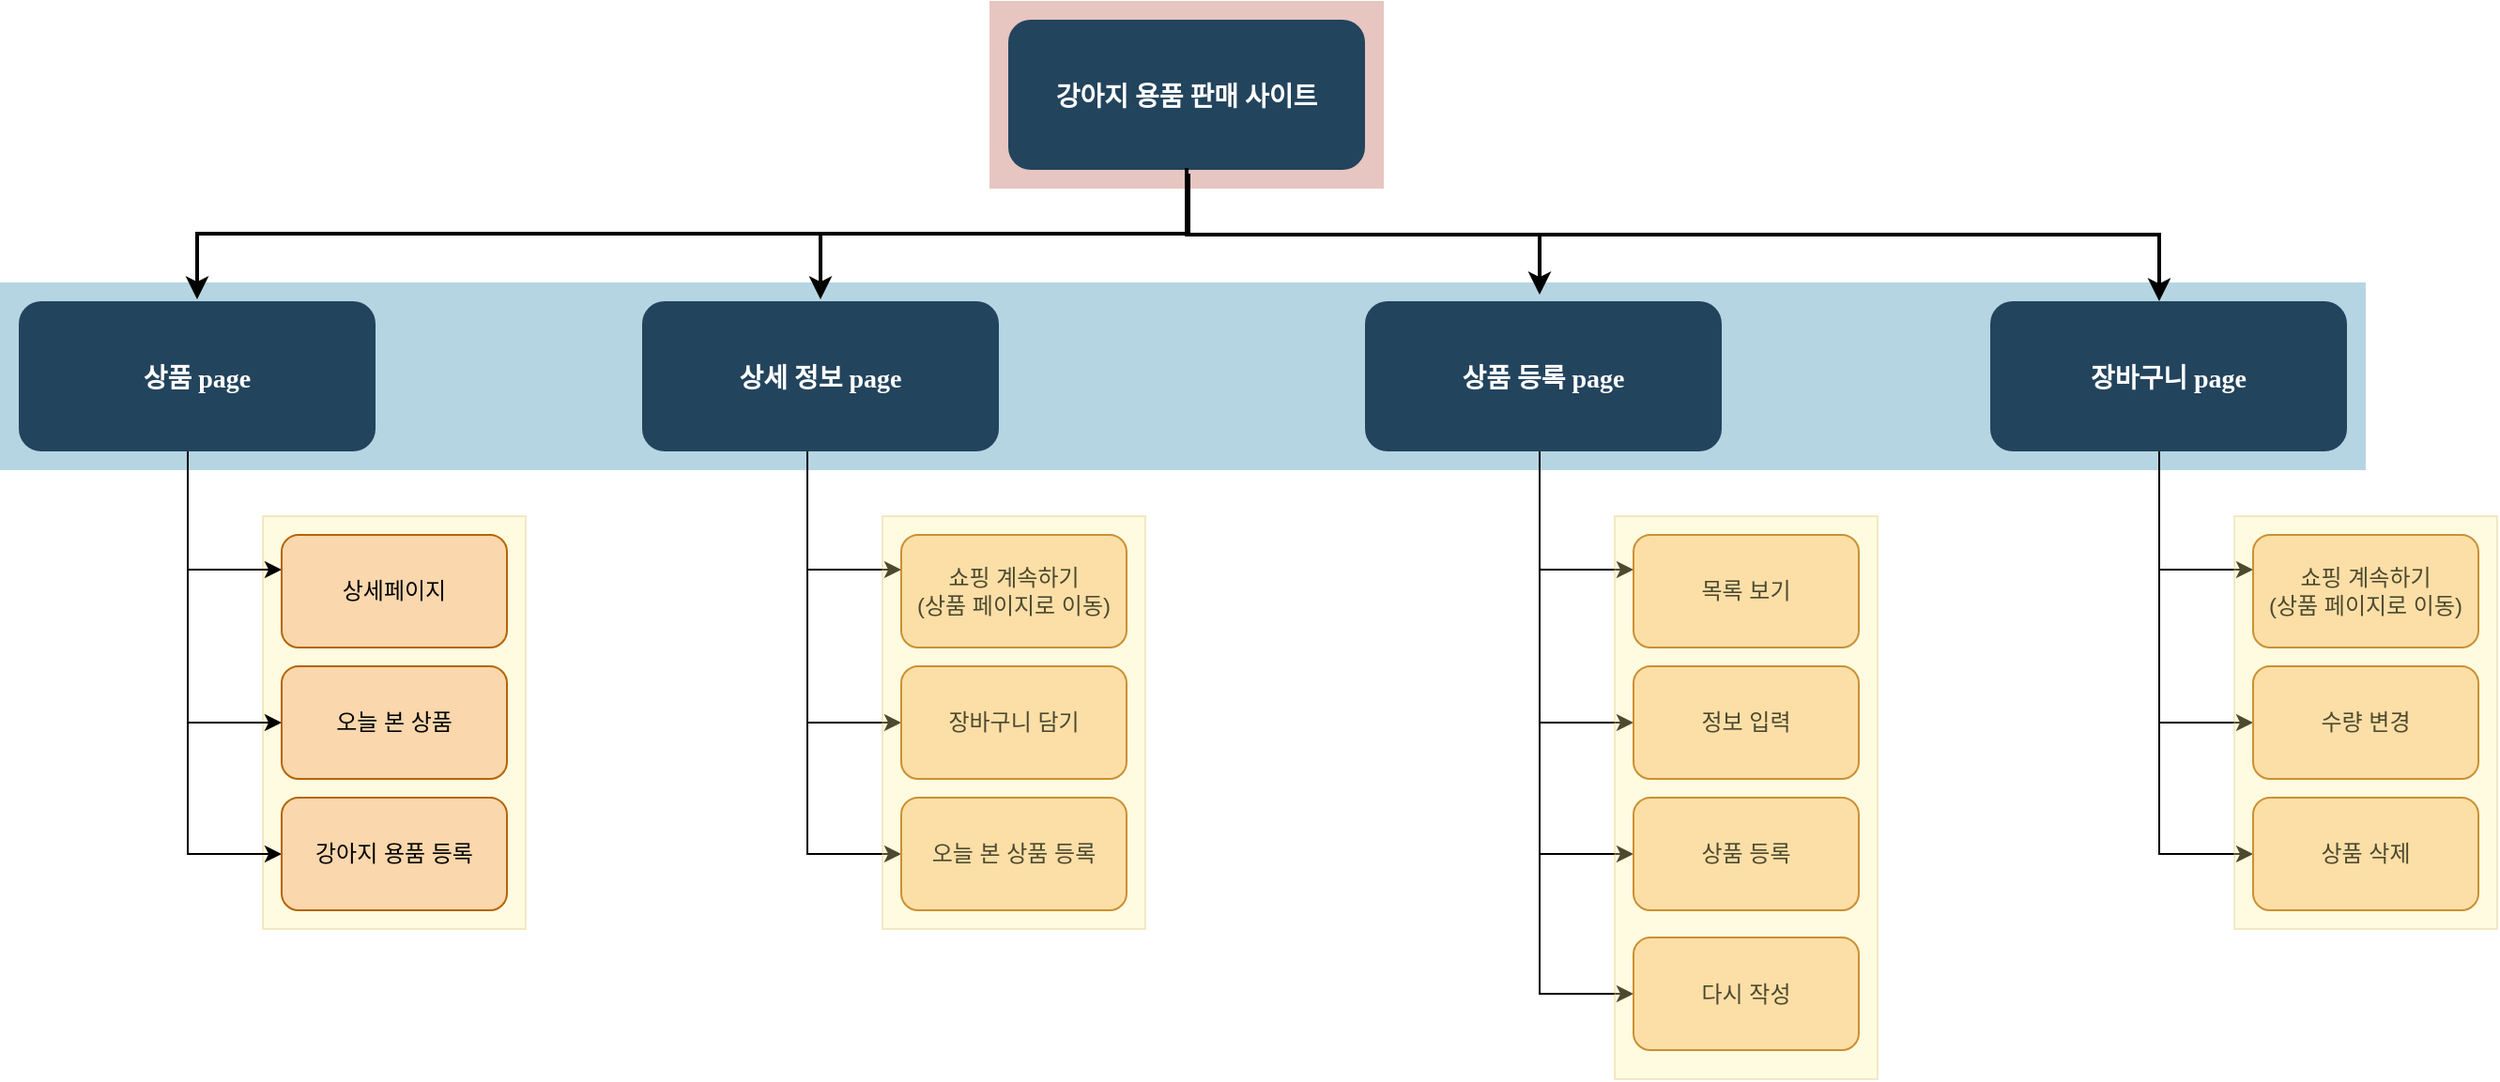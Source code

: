 <mxfile version="20.0.1" type="device"><diagram name="Page-1" id="2c0d36ab-eaac-3732-788b-9136903baeff"><mxGraphModel dx="1673" dy="925" grid="1" gridSize="10" guides="1" tooltips="1" connect="1" arrows="1" fold="1" page="1" pageScale="1.5" pageWidth="1169" pageHeight="827" background="none" math="0" shadow="0"><root><mxCell id="0"/><mxCell id="1" parent="0"/><mxCell id="7dzCZIUUvt00I8K5tqos-155" value="" style="fillColor=#FFF29C;strokeColor=#d6b656;opacity=30;" vertex="1" parent="1"><mxGeometry x="360" y="450" width="140" height="220" as="geometry"/></mxCell><mxCell id="123" value="" style="fillColor=#AE4132;strokeColor=none;opacity=30;" parent="1" vertex="1"><mxGeometry x="747" y="175.5" width="210" height="100.0" as="geometry"/></mxCell><mxCell id="122" value="" style="fillColor=#10739E;strokeColor=none;opacity=30;" parent="1" vertex="1"><mxGeometry x="220" y="325.5" width="1260" height="100" as="geometry"/></mxCell><mxCell id="2" value="강아지 용품 판매 사이트" style="rounded=1;fillColor=#23445D;gradientColor=none;strokeColor=none;fontColor=#FFFFFF;fontStyle=1;fontFamily=Tahoma;fontSize=14" parent="1" vertex="1"><mxGeometry x="757" y="185.5" width="190" height="80" as="geometry"/></mxCell><mxCell id="4" value="장바구니 page" style="rounded=1;fillColor=#23445D;gradientColor=none;strokeColor=none;fontColor=#FFFFFF;fontStyle=1;fontFamily=Tahoma;fontSize=14" parent="1" vertex="1"><mxGeometry x="1280.0" y="335.5" width="190" height="80" as="geometry"/></mxCell><mxCell id="9" value="" style="edgeStyle=elbowEdgeStyle;elbow=vertical;strokeWidth=2;rounded=0" parent="1" source="2" target="4" edge="1"><mxGeometry x="337" y="215.5" width="100" height="100" as="geometry"><mxPoint x="337" y="315.5" as="sourcePoint"/><mxPoint x="437" y="215.5" as="targetPoint"/><Array as="points"><mxPoint x="1370" y="300"/><mxPoint x="1350" y="300"/></Array></mxGeometry></mxCell><mxCell id="10" value="상품 등록 page" style="rounded=1;fillColor=#23445D;gradientColor=none;strokeColor=none;fontColor=#FFFFFF;fontStyle=1;fontFamily=Tahoma;fontSize=14" parent="1" vertex="1"><mxGeometry x="947" y="335.5" width="190" height="80" as="geometry"/></mxCell><mxCell id="12" value="상세 정보 page" style="rounded=1;fillColor=#23445D;gradientColor=none;strokeColor=none;fontColor=#FFFFFF;fontStyle=1;fontFamily=Tahoma;fontSize=14" parent="1" vertex="1"><mxGeometry x="562.0" y="335.5" width="190" height="80" as="geometry"/></mxCell><mxCell id="13" value="상품 page" style="rounded=1;fillColor=#23445D;gradientColor=none;strokeColor=none;fontColor=#FFFFFF;fontStyle=1;fontFamily=Tahoma;fontSize=14" parent="1" vertex="1"><mxGeometry x="230" y="335.5" width="190" height="80" as="geometry"/></mxCell><mxCell id="59" value="" style="edgeStyle=elbowEdgeStyle;elbow=vertical;strokeWidth=2;rounded=0" parent="1" edge="1"><mxGeometry x="347" y="224.5" width="100" height="100" as="geometry"><mxPoint x="852" y="264.5" as="sourcePoint"/><mxPoint x="657" y="334.5" as="targetPoint"/></mxGeometry></mxCell><mxCell id="61" value="" style="edgeStyle=elbowEdgeStyle;elbow=vertical;strokeWidth=2;rounded=0" parent="1" edge="1"><mxGeometry x="-23" y="134.5" width="100" height="100" as="geometry"><mxPoint x="852" y="264.5" as="sourcePoint"/><mxPoint x="325" y="334.5" as="targetPoint"/></mxGeometry></mxCell><mxCell id="7dzCZIUUvt00I8K5tqos-124" value="" style="endArrow=classic;html=1;rounded=0;" edge="1" parent="1"><mxGeometry width="50" height="50" relative="1" as="geometry"><mxPoint x="320" y="415.5" as="sourcePoint"/><mxPoint x="370" y="630" as="targetPoint"/><Array as="points"><mxPoint x="320" y="630"/></Array></mxGeometry></mxCell><mxCell id="7dzCZIUUvt00I8K5tqos-128" value="강아지 용품 등록" style="rounded=1;whiteSpace=wrap;html=1;fillColor=#fad7ac;strokeColor=#b46504;" vertex="1" parent="1"><mxGeometry x="370" y="600" width="120" height="60" as="geometry"/></mxCell><mxCell id="7dzCZIUUvt00I8K5tqos-129" value="" style="endArrow=classic;html=1;rounded=0;" edge="1" parent="1"><mxGeometry width="50" height="50" relative="1" as="geometry"><mxPoint x="320" y="415.5" as="sourcePoint"/><mxPoint x="370" y="560" as="targetPoint"/><Array as="points"><mxPoint x="320" y="560"/></Array></mxGeometry></mxCell><mxCell id="7dzCZIUUvt00I8K5tqos-130" value="오늘 본 상품" style="rounded=1;whiteSpace=wrap;html=1;fillColor=#fad7ac;strokeColor=#b46504;" vertex="1" parent="1"><mxGeometry x="370" y="530" width="120" height="60" as="geometry"/></mxCell><mxCell id="7dzCZIUUvt00I8K5tqos-131" value="" style="endArrow=classic;html=1;rounded=0;" edge="1" parent="1"><mxGeometry width="50" height="50" relative="1" as="geometry"><mxPoint x="320" y="423" as="sourcePoint"/><mxPoint x="370" y="478.5" as="targetPoint"/><Array as="points"><mxPoint x="320" y="478.5"/></Array></mxGeometry></mxCell><mxCell id="7dzCZIUUvt00I8K5tqos-132" value="상세페이지" style="rounded=1;whiteSpace=wrap;html=1;fillColor=#fad7ac;strokeColor=#b46504;" vertex="1" parent="1"><mxGeometry x="370" y="460" width="120" height="60" as="geometry"/></mxCell><mxCell id="7dzCZIUUvt00I8K5tqos-133" value="" style="endArrow=classic;html=1;rounded=0;" edge="1" parent="1"><mxGeometry width="50" height="50" relative="1" as="geometry"><mxPoint x="650" y="415.5" as="sourcePoint"/><mxPoint x="700" y="630" as="targetPoint"/><Array as="points"><mxPoint x="650" y="630"/></Array></mxGeometry></mxCell><mxCell id="7dzCZIUUvt00I8K5tqos-134" value="오늘 본 상품 등록" style="rounded=1;whiteSpace=wrap;html=1;fillColor=#fad7ac;strokeColor=#b46504;" vertex="1" parent="1"><mxGeometry x="700" y="600" width="120" height="60" as="geometry"/></mxCell><mxCell id="7dzCZIUUvt00I8K5tqos-135" value="" style="endArrow=classic;html=1;rounded=0;" edge="1" parent="1"><mxGeometry width="50" height="50" relative="1" as="geometry"><mxPoint x="650" y="415.5" as="sourcePoint"/><mxPoint x="700" y="560" as="targetPoint"/><Array as="points"><mxPoint x="650" y="560"/></Array></mxGeometry></mxCell><mxCell id="7dzCZIUUvt00I8K5tqos-136" value="장바구니 담기" style="rounded=1;whiteSpace=wrap;html=1;fillColor=#fad7ac;strokeColor=#b46504;" vertex="1" parent="1"><mxGeometry x="700" y="530" width="120" height="60" as="geometry"/></mxCell><mxCell id="7dzCZIUUvt00I8K5tqos-137" value="" style="endArrow=classic;html=1;rounded=0;" edge="1" parent="1"><mxGeometry width="50" height="50" relative="1" as="geometry"><mxPoint x="650" y="423.0" as="sourcePoint"/><mxPoint x="700" y="478.5" as="targetPoint"/><Array as="points"><mxPoint x="650" y="478.5"/></Array></mxGeometry></mxCell><mxCell id="7dzCZIUUvt00I8K5tqos-138" value="쇼핑 계속하기&lt;br&gt;(상품 페이지로 이동)" style="rounded=1;whiteSpace=wrap;html=1;fillColor=#fad7ac;strokeColor=#b46504;" vertex="1" parent="1"><mxGeometry x="700" y="460" width="120" height="60" as="geometry"/></mxCell><mxCell id="7dzCZIUUvt00I8K5tqos-139" value="" style="endArrow=classic;html=1;rounded=0;" edge="1" parent="1"><mxGeometry width="50" height="50" relative="1" as="geometry"><mxPoint x="1040" y="415.5" as="sourcePoint"/><mxPoint x="1090" y="630" as="targetPoint"/><Array as="points"><mxPoint x="1040" y="630"/></Array></mxGeometry></mxCell><mxCell id="7dzCZIUUvt00I8K5tqos-140" value="상품 등록" style="rounded=1;whiteSpace=wrap;html=1;fillColor=#fad7ac;strokeColor=#b46504;" vertex="1" parent="1"><mxGeometry x="1090" y="600" width="120" height="60" as="geometry"/></mxCell><mxCell id="7dzCZIUUvt00I8K5tqos-141" value="" style="endArrow=classic;html=1;rounded=0;" edge="1" parent="1"><mxGeometry width="50" height="50" relative="1" as="geometry"><mxPoint x="1040" y="415.5" as="sourcePoint"/><mxPoint x="1090" y="560" as="targetPoint"/><Array as="points"><mxPoint x="1040" y="560"/></Array></mxGeometry></mxCell><mxCell id="7dzCZIUUvt00I8K5tqos-142" value="정보 입력" style="rounded=1;whiteSpace=wrap;html=1;fillColor=#fad7ac;strokeColor=#b46504;" vertex="1" parent="1"><mxGeometry x="1090" y="530" width="120" height="60" as="geometry"/></mxCell><mxCell id="7dzCZIUUvt00I8K5tqos-143" value="" style="endArrow=classic;html=1;rounded=0;" edge="1" parent="1"><mxGeometry width="50" height="50" relative="1" as="geometry"><mxPoint x="1040" y="423.0" as="sourcePoint"/><mxPoint x="1090" y="478.5" as="targetPoint"/><Array as="points"><mxPoint x="1040" y="478.5"/></Array></mxGeometry></mxCell><mxCell id="7dzCZIUUvt00I8K5tqos-144" value="목록 보기" style="rounded=1;whiteSpace=wrap;html=1;fillColor=#fad7ac;strokeColor=#b46504;" vertex="1" parent="1"><mxGeometry x="1090" y="460" width="120" height="60" as="geometry"/></mxCell><mxCell id="7dzCZIUUvt00I8K5tqos-145" value="" style="endArrow=classic;html=1;rounded=0;" edge="1" parent="1"><mxGeometry width="50" height="50" relative="1" as="geometry"><mxPoint x="1040" y="490.0" as="sourcePoint"/><mxPoint x="1090" y="704.5" as="targetPoint"/><Array as="points"><mxPoint x="1040" y="704.5"/></Array></mxGeometry></mxCell><mxCell id="7dzCZIUUvt00I8K5tqos-146" value="다시 작성" style="rounded=1;whiteSpace=wrap;html=1;fillColor=#fad7ac;strokeColor=#b46504;" vertex="1" parent="1"><mxGeometry x="1090" y="674.5" width="120" height="60" as="geometry"/></mxCell><mxCell id="7dzCZIUUvt00I8K5tqos-149" value="" style="endArrow=classic;html=1;rounded=0;" edge="1" parent="1"><mxGeometry width="50" height="50" relative="1" as="geometry"><mxPoint x="1370" y="415.5" as="sourcePoint"/><mxPoint x="1420" y="630" as="targetPoint"/><Array as="points"><mxPoint x="1370" y="630"/></Array></mxGeometry></mxCell><mxCell id="7dzCZIUUvt00I8K5tqos-150" value="상품 삭제" style="rounded=1;whiteSpace=wrap;html=1;fillColor=#fad7ac;strokeColor=#b46504;" vertex="1" parent="1"><mxGeometry x="1420" y="600" width="120" height="60" as="geometry"/></mxCell><mxCell id="7dzCZIUUvt00I8K5tqos-151" value="" style="endArrow=classic;html=1;rounded=0;" edge="1" parent="1"><mxGeometry width="50" height="50" relative="1" as="geometry"><mxPoint x="1370" y="415.5" as="sourcePoint"/><mxPoint x="1420" y="560" as="targetPoint"/><Array as="points"><mxPoint x="1370" y="560"/></Array></mxGeometry></mxCell><mxCell id="7dzCZIUUvt00I8K5tqos-152" value="수량 변경" style="rounded=1;whiteSpace=wrap;html=1;fillColor=#fad7ac;strokeColor=#b46504;" vertex="1" parent="1"><mxGeometry x="1420" y="530" width="120" height="60" as="geometry"/></mxCell><mxCell id="7dzCZIUUvt00I8K5tqos-153" value="" style="endArrow=classic;html=1;rounded=0;" edge="1" parent="1"><mxGeometry width="50" height="50" relative="1" as="geometry"><mxPoint x="1370" y="423.0" as="sourcePoint"/><mxPoint x="1420" y="478.5" as="targetPoint"/><Array as="points"><mxPoint x="1370" y="478.5"/></Array></mxGeometry></mxCell><mxCell id="7dzCZIUUvt00I8K5tqos-154" value="쇼핑 계속하기&lt;br&gt;(상품 페이지로 이동)" style="rounded=1;whiteSpace=wrap;html=1;fillColor=#fad7ac;strokeColor=#b46504;" vertex="1" parent="1"><mxGeometry x="1420" y="460" width="120" height="60" as="geometry"/></mxCell><mxCell id="7dzCZIUUvt00I8K5tqos-156" value="" style="fillColor=#FFF29C;strokeColor=#d6b656;opacity=30;" vertex="1" parent="1"><mxGeometry x="690" y="450" width="140" height="220" as="geometry"/></mxCell><mxCell id="7dzCZIUUvt00I8K5tqos-157" value="" style="fillColor=#FFF29C;strokeColor=#d6b656;opacity=30;" vertex="1" parent="1"><mxGeometry x="1080" y="450" width="140" height="300" as="geometry"/></mxCell><mxCell id="7dzCZIUUvt00I8K5tqos-158" value="" style="fillColor=#FFF29C;strokeColor=#d6b656;opacity=30;" vertex="1" parent="1"><mxGeometry x="1410" y="450" width="140" height="220" as="geometry"/></mxCell><mxCell id="7dzCZIUUvt00I8K5tqos-159" value="" style="edgeStyle=elbowEdgeStyle;elbow=vertical;strokeWidth=2;rounded=0" edge="1" parent="1"><mxGeometry x="348" y="227.5" width="100" height="100" as="geometry"><mxPoint x="853" y="267.5" as="sourcePoint"/><mxPoint x="1040" y="332" as="targetPoint"/></mxGeometry></mxCell></root></mxGraphModel></diagram></mxfile>